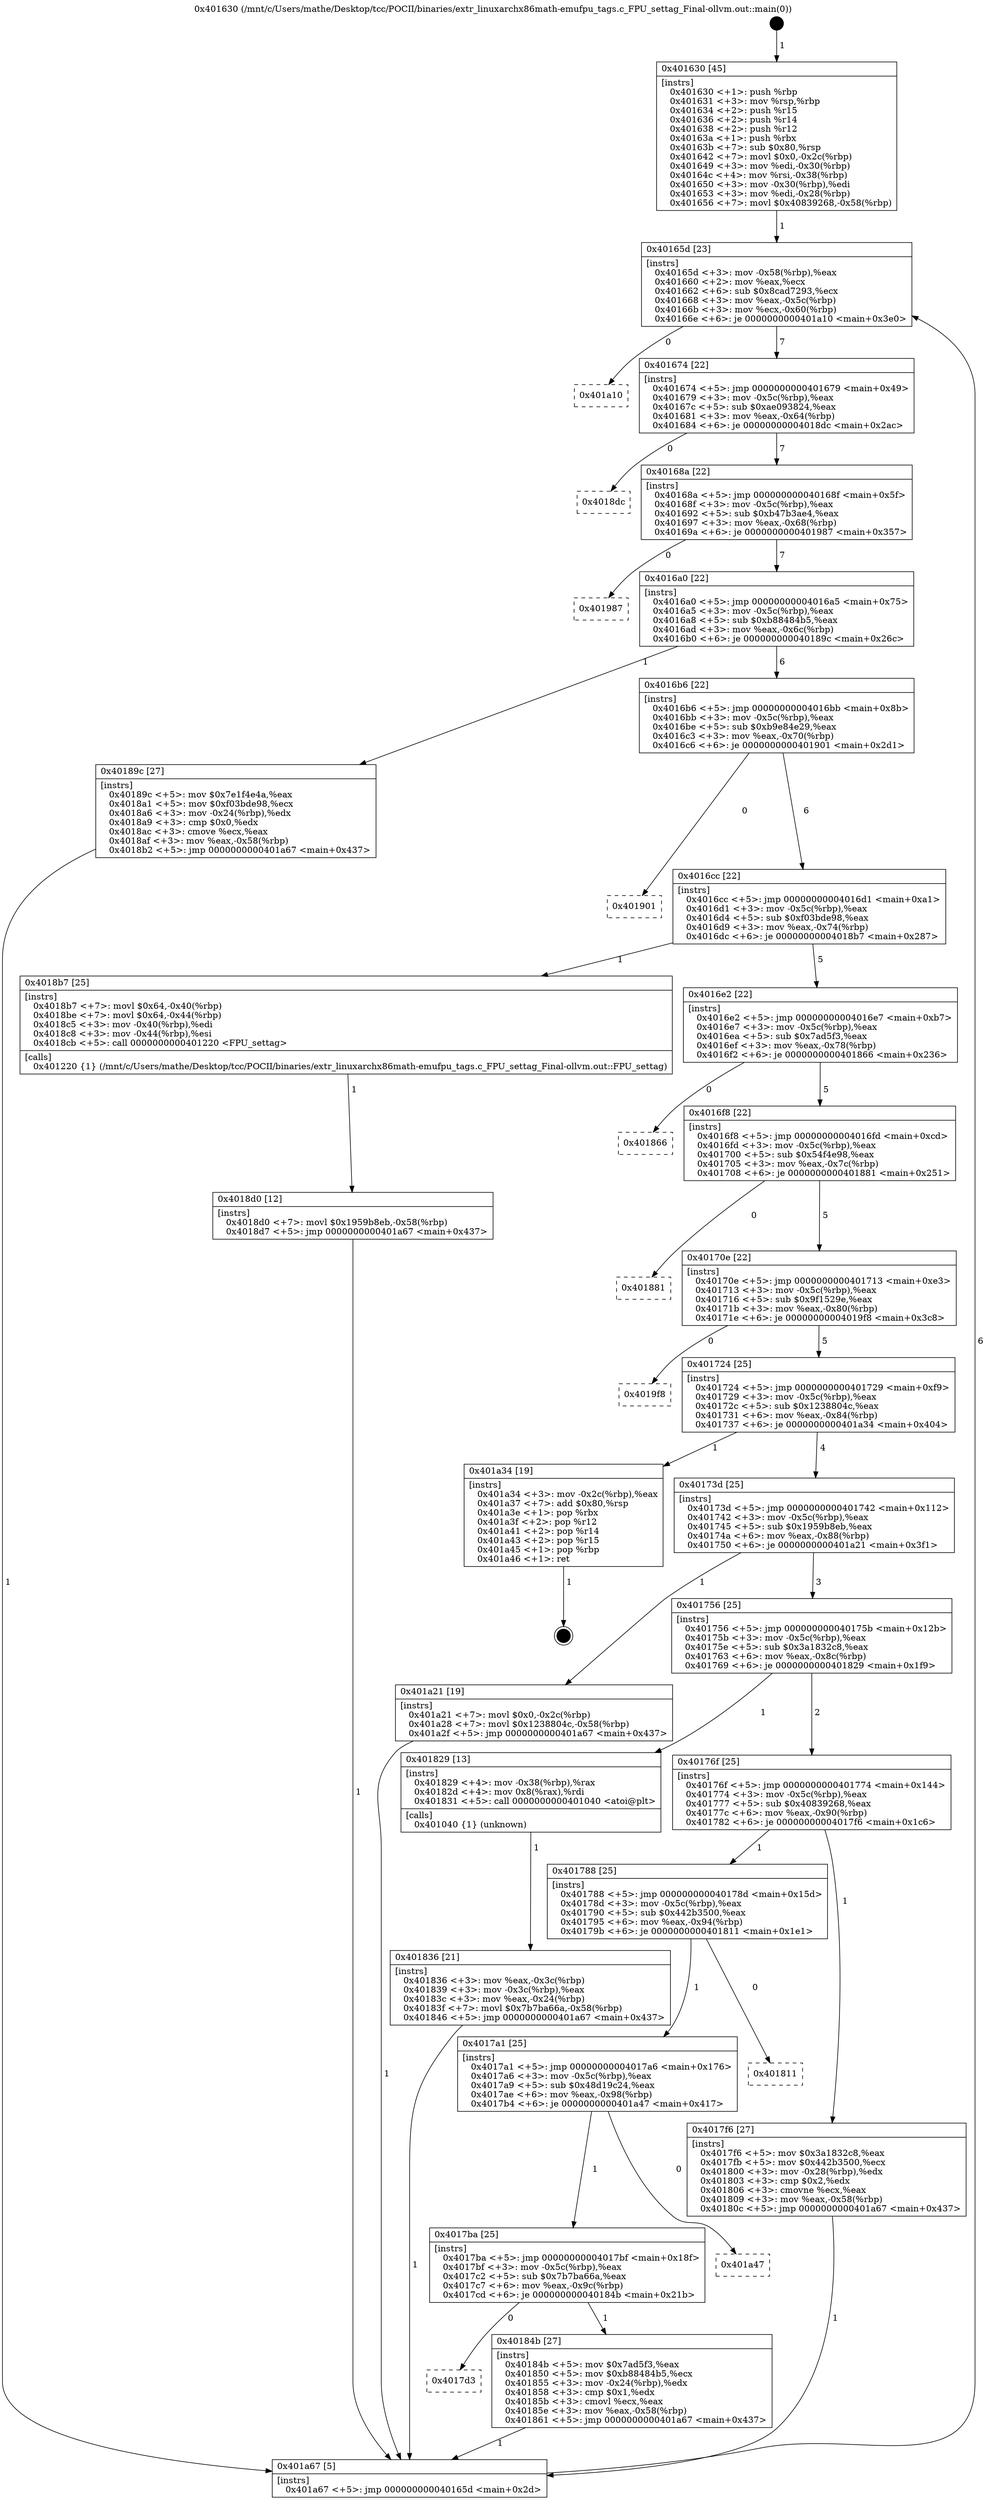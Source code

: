 digraph "0x401630" {
  label = "0x401630 (/mnt/c/Users/mathe/Desktop/tcc/POCII/binaries/extr_linuxarchx86math-emufpu_tags.c_FPU_settag_Final-ollvm.out::main(0))"
  labelloc = "t"
  node[shape=record]

  Entry [label="",width=0.3,height=0.3,shape=circle,fillcolor=black,style=filled]
  "0x40165d" [label="{
     0x40165d [23]\l
     | [instrs]\l
     &nbsp;&nbsp;0x40165d \<+3\>: mov -0x58(%rbp),%eax\l
     &nbsp;&nbsp;0x401660 \<+2\>: mov %eax,%ecx\l
     &nbsp;&nbsp;0x401662 \<+6\>: sub $0x8cad7293,%ecx\l
     &nbsp;&nbsp;0x401668 \<+3\>: mov %eax,-0x5c(%rbp)\l
     &nbsp;&nbsp;0x40166b \<+3\>: mov %ecx,-0x60(%rbp)\l
     &nbsp;&nbsp;0x40166e \<+6\>: je 0000000000401a10 \<main+0x3e0\>\l
  }"]
  "0x401a10" [label="{
     0x401a10\l
  }", style=dashed]
  "0x401674" [label="{
     0x401674 [22]\l
     | [instrs]\l
     &nbsp;&nbsp;0x401674 \<+5\>: jmp 0000000000401679 \<main+0x49\>\l
     &nbsp;&nbsp;0x401679 \<+3\>: mov -0x5c(%rbp),%eax\l
     &nbsp;&nbsp;0x40167c \<+5\>: sub $0xae093824,%eax\l
     &nbsp;&nbsp;0x401681 \<+3\>: mov %eax,-0x64(%rbp)\l
     &nbsp;&nbsp;0x401684 \<+6\>: je 00000000004018dc \<main+0x2ac\>\l
  }"]
  Exit [label="",width=0.3,height=0.3,shape=circle,fillcolor=black,style=filled,peripheries=2]
  "0x4018dc" [label="{
     0x4018dc\l
  }", style=dashed]
  "0x40168a" [label="{
     0x40168a [22]\l
     | [instrs]\l
     &nbsp;&nbsp;0x40168a \<+5\>: jmp 000000000040168f \<main+0x5f\>\l
     &nbsp;&nbsp;0x40168f \<+3\>: mov -0x5c(%rbp),%eax\l
     &nbsp;&nbsp;0x401692 \<+5\>: sub $0xb47b3ae4,%eax\l
     &nbsp;&nbsp;0x401697 \<+3\>: mov %eax,-0x68(%rbp)\l
     &nbsp;&nbsp;0x40169a \<+6\>: je 0000000000401987 \<main+0x357\>\l
  }"]
  "0x4018d0" [label="{
     0x4018d0 [12]\l
     | [instrs]\l
     &nbsp;&nbsp;0x4018d0 \<+7\>: movl $0x1959b8eb,-0x58(%rbp)\l
     &nbsp;&nbsp;0x4018d7 \<+5\>: jmp 0000000000401a67 \<main+0x437\>\l
  }"]
  "0x401987" [label="{
     0x401987\l
  }", style=dashed]
  "0x4016a0" [label="{
     0x4016a0 [22]\l
     | [instrs]\l
     &nbsp;&nbsp;0x4016a0 \<+5\>: jmp 00000000004016a5 \<main+0x75\>\l
     &nbsp;&nbsp;0x4016a5 \<+3\>: mov -0x5c(%rbp),%eax\l
     &nbsp;&nbsp;0x4016a8 \<+5\>: sub $0xb88484b5,%eax\l
     &nbsp;&nbsp;0x4016ad \<+3\>: mov %eax,-0x6c(%rbp)\l
     &nbsp;&nbsp;0x4016b0 \<+6\>: je 000000000040189c \<main+0x26c\>\l
  }"]
  "0x4017d3" [label="{
     0x4017d3\l
  }", style=dashed]
  "0x40189c" [label="{
     0x40189c [27]\l
     | [instrs]\l
     &nbsp;&nbsp;0x40189c \<+5\>: mov $0x7e1f4e4a,%eax\l
     &nbsp;&nbsp;0x4018a1 \<+5\>: mov $0xf03bde98,%ecx\l
     &nbsp;&nbsp;0x4018a6 \<+3\>: mov -0x24(%rbp),%edx\l
     &nbsp;&nbsp;0x4018a9 \<+3\>: cmp $0x0,%edx\l
     &nbsp;&nbsp;0x4018ac \<+3\>: cmove %ecx,%eax\l
     &nbsp;&nbsp;0x4018af \<+3\>: mov %eax,-0x58(%rbp)\l
     &nbsp;&nbsp;0x4018b2 \<+5\>: jmp 0000000000401a67 \<main+0x437\>\l
  }"]
  "0x4016b6" [label="{
     0x4016b6 [22]\l
     | [instrs]\l
     &nbsp;&nbsp;0x4016b6 \<+5\>: jmp 00000000004016bb \<main+0x8b\>\l
     &nbsp;&nbsp;0x4016bb \<+3\>: mov -0x5c(%rbp),%eax\l
     &nbsp;&nbsp;0x4016be \<+5\>: sub $0xb9e84e29,%eax\l
     &nbsp;&nbsp;0x4016c3 \<+3\>: mov %eax,-0x70(%rbp)\l
     &nbsp;&nbsp;0x4016c6 \<+6\>: je 0000000000401901 \<main+0x2d1\>\l
  }"]
  "0x40184b" [label="{
     0x40184b [27]\l
     | [instrs]\l
     &nbsp;&nbsp;0x40184b \<+5\>: mov $0x7ad5f3,%eax\l
     &nbsp;&nbsp;0x401850 \<+5\>: mov $0xb88484b5,%ecx\l
     &nbsp;&nbsp;0x401855 \<+3\>: mov -0x24(%rbp),%edx\l
     &nbsp;&nbsp;0x401858 \<+3\>: cmp $0x1,%edx\l
     &nbsp;&nbsp;0x40185b \<+3\>: cmovl %ecx,%eax\l
     &nbsp;&nbsp;0x40185e \<+3\>: mov %eax,-0x58(%rbp)\l
     &nbsp;&nbsp;0x401861 \<+5\>: jmp 0000000000401a67 \<main+0x437\>\l
  }"]
  "0x401901" [label="{
     0x401901\l
  }", style=dashed]
  "0x4016cc" [label="{
     0x4016cc [22]\l
     | [instrs]\l
     &nbsp;&nbsp;0x4016cc \<+5\>: jmp 00000000004016d1 \<main+0xa1\>\l
     &nbsp;&nbsp;0x4016d1 \<+3\>: mov -0x5c(%rbp),%eax\l
     &nbsp;&nbsp;0x4016d4 \<+5\>: sub $0xf03bde98,%eax\l
     &nbsp;&nbsp;0x4016d9 \<+3\>: mov %eax,-0x74(%rbp)\l
     &nbsp;&nbsp;0x4016dc \<+6\>: je 00000000004018b7 \<main+0x287\>\l
  }"]
  "0x4017ba" [label="{
     0x4017ba [25]\l
     | [instrs]\l
     &nbsp;&nbsp;0x4017ba \<+5\>: jmp 00000000004017bf \<main+0x18f\>\l
     &nbsp;&nbsp;0x4017bf \<+3\>: mov -0x5c(%rbp),%eax\l
     &nbsp;&nbsp;0x4017c2 \<+5\>: sub $0x7b7ba66a,%eax\l
     &nbsp;&nbsp;0x4017c7 \<+6\>: mov %eax,-0x9c(%rbp)\l
     &nbsp;&nbsp;0x4017cd \<+6\>: je 000000000040184b \<main+0x21b\>\l
  }"]
  "0x4018b7" [label="{
     0x4018b7 [25]\l
     | [instrs]\l
     &nbsp;&nbsp;0x4018b7 \<+7\>: movl $0x64,-0x40(%rbp)\l
     &nbsp;&nbsp;0x4018be \<+7\>: movl $0x64,-0x44(%rbp)\l
     &nbsp;&nbsp;0x4018c5 \<+3\>: mov -0x40(%rbp),%edi\l
     &nbsp;&nbsp;0x4018c8 \<+3\>: mov -0x44(%rbp),%esi\l
     &nbsp;&nbsp;0x4018cb \<+5\>: call 0000000000401220 \<FPU_settag\>\l
     | [calls]\l
     &nbsp;&nbsp;0x401220 \{1\} (/mnt/c/Users/mathe/Desktop/tcc/POCII/binaries/extr_linuxarchx86math-emufpu_tags.c_FPU_settag_Final-ollvm.out::FPU_settag)\l
  }"]
  "0x4016e2" [label="{
     0x4016e2 [22]\l
     | [instrs]\l
     &nbsp;&nbsp;0x4016e2 \<+5\>: jmp 00000000004016e7 \<main+0xb7\>\l
     &nbsp;&nbsp;0x4016e7 \<+3\>: mov -0x5c(%rbp),%eax\l
     &nbsp;&nbsp;0x4016ea \<+5\>: sub $0x7ad5f3,%eax\l
     &nbsp;&nbsp;0x4016ef \<+3\>: mov %eax,-0x78(%rbp)\l
     &nbsp;&nbsp;0x4016f2 \<+6\>: je 0000000000401866 \<main+0x236\>\l
  }"]
  "0x401a47" [label="{
     0x401a47\l
  }", style=dashed]
  "0x401866" [label="{
     0x401866\l
  }", style=dashed]
  "0x4016f8" [label="{
     0x4016f8 [22]\l
     | [instrs]\l
     &nbsp;&nbsp;0x4016f8 \<+5\>: jmp 00000000004016fd \<main+0xcd\>\l
     &nbsp;&nbsp;0x4016fd \<+3\>: mov -0x5c(%rbp),%eax\l
     &nbsp;&nbsp;0x401700 \<+5\>: sub $0x54f4e98,%eax\l
     &nbsp;&nbsp;0x401705 \<+3\>: mov %eax,-0x7c(%rbp)\l
     &nbsp;&nbsp;0x401708 \<+6\>: je 0000000000401881 \<main+0x251\>\l
  }"]
  "0x4017a1" [label="{
     0x4017a1 [25]\l
     | [instrs]\l
     &nbsp;&nbsp;0x4017a1 \<+5\>: jmp 00000000004017a6 \<main+0x176\>\l
     &nbsp;&nbsp;0x4017a6 \<+3\>: mov -0x5c(%rbp),%eax\l
     &nbsp;&nbsp;0x4017a9 \<+5\>: sub $0x48d19c24,%eax\l
     &nbsp;&nbsp;0x4017ae \<+6\>: mov %eax,-0x98(%rbp)\l
     &nbsp;&nbsp;0x4017b4 \<+6\>: je 0000000000401a47 \<main+0x417\>\l
  }"]
  "0x401881" [label="{
     0x401881\l
  }", style=dashed]
  "0x40170e" [label="{
     0x40170e [22]\l
     | [instrs]\l
     &nbsp;&nbsp;0x40170e \<+5\>: jmp 0000000000401713 \<main+0xe3\>\l
     &nbsp;&nbsp;0x401713 \<+3\>: mov -0x5c(%rbp),%eax\l
     &nbsp;&nbsp;0x401716 \<+5\>: sub $0x9f1529e,%eax\l
     &nbsp;&nbsp;0x40171b \<+3\>: mov %eax,-0x80(%rbp)\l
     &nbsp;&nbsp;0x40171e \<+6\>: je 00000000004019f8 \<main+0x3c8\>\l
  }"]
  "0x401811" [label="{
     0x401811\l
  }", style=dashed]
  "0x4019f8" [label="{
     0x4019f8\l
  }", style=dashed]
  "0x401724" [label="{
     0x401724 [25]\l
     | [instrs]\l
     &nbsp;&nbsp;0x401724 \<+5\>: jmp 0000000000401729 \<main+0xf9\>\l
     &nbsp;&nbsp;0x401729 \<+3\>: mov -0x5c(%rbp),%eax\l
     &nbsp;&nbsp;0x40172c \<+5\>: sub $0x1238804c,%eax\l
     &nbsp;&nbsp;0x401731 \<+6\>: mov %eax,-0x84(%rbp)\l
     &nbsp;&nbsp;0x401737 \<+6\>: je 0000000000401a34 \<main+0x404\>\l
  }"]
  "0x401836" [label="{
     0x401836 [21]\l
     | [instrs]\l
     &nbsp;&nbsp;0x401836 \<+3\>: mov %eax,-0x3c(%rbp)\l
     &nbsp;&nbsp;0x401839 \<+3\>: mov -0x3c(%rbp),%eax\l
     &nbsp;&nbsp;0x40183c \<+3\>: mov %eax,-0x24(%rbp)\l
     &nbsp;&nbsp;0x40183f \<+7\>: movl $0x7b7ba66a,-0x58(%rbp)\l
     &nbsp;&nbsp;0x401846 \<+5\>: jmp 0000000000401a67 \<main+0x437\>\l
  }"]
  "0x401a34" [label="{
     0x401a34 [19]\l
     | [instrs]\l
     &nbsp;&nbsp;0x401a34 \<+3\>: mov -0x2c(%rbp),%eax\l
     &nbsp;&nbsp;0x401a37 \<+7\>: add $0x80,%rsp\l
     &nbsp;&nbsp;0x401a3e \<+1\>: pop %rbx\l
     &nbsp;&nbsp;0x401a3f \<+2\>: pop %r12\l
     &nbsp;&nbsp;0x401a41 \<+2\>: pop %r14\l
     &nbsp;&nbsp;0x401a43 \<+2\>: pop %r15\l
     &nbsp;&nbsp;0x401a45 \<+1\>: pop %rbp\l
     &nbsp;&nbsp;0x401a46 \<+1\>: ret\l
  }"]
  "0x40173d" [label="{
     0x40173d [25]\l
     | [instrs]\l
     &nbsp;&nbsp;0x40173d \<+5\>: jmp 0000000000401742 \<main+0x112\>\l
     &nbsp;&nbsp;0x401742 \<+3\>: mov -0x5c(%rbp),%eax\l
     &nbsp;&nbsp;0x401745 \<+5\>: sub $0x1959b8eb,%eax\l
     &nbsp;&nbsp;0x40174a \<+6\>: mov %eax,-0x88(%rbp)\l
     &nbsp;&nbsp;0x401750 \<+6\>: je 0000000000401a21 \<main+0x3f1\>\l
  }"]
  "0x401630" [label="{
     0x401630 [45]\l
     | [instrs]\l
     &nbsp;&nbsp;0x401630 \<+1\>: push %rbp\l
     &nbsp;&nbsp;0x401631 \<+3\>: mov %rsp,%rbp\l
     &nbsp;&nbsp;0x401634 \<+2\>: push %r15\l
     &nbsp;&nbsp;0x401636 \<+2\>: push %r14\l
     &nbsp;&nbsp;0x401638 \<+2\>: push %r12\l
     &nbsp;&nbsp;0x40163a \<+1\>: push %rbx\l
     &nbsp;&nbsp;0x40163b \<+7\>: sub $0x80,%rsp\l
     &nbsp;&nbsp;0x401642 \<+7\>: movl $0x0,-0x2c(%rbp)\l
     &nbsp;&nbsp;0x401649 \<+3\>: mov %edi,-0x30(%rbp)\l
     &nbsp;&nbsp;0x40164c \<+4\>: mov %rsi,-0x38(%rbp)\l
     &nbsp;&nbsp;0x401650 \<+3\>: mov -0x30(%rbp),%edi\l
     &nbsp;&nbsp;0x401653 \<+3\>: mov %edi,-0x28(%rbp)\l
     &nbsp;&nbsp;0x401656 \<+7\>: movl $0x40839268,-0x58(%rbp)\l
  }"]
  "0x401a21" [label="{
     0x401a21 [19]\l
     | [instrs]\l
     &nbsp;&nbsp;0x401a21 \<+7\>: movl $0x0,-0x2c(%rbp)\l
     &nbsp;&nbsp;0x401a28 \<+7\>: movl $0x1238804c,-0x58(%rbp)\l
     &nbsp;&nbsp;0x401a2f \<+5\>: jmp 0000000000401a67 \<main+0x437\>\l
  }"]
  "0x401756" [label="{
     0x401756 [25]\l
     | [instrs]\l
     &nbsp;&nbsp;0x401756 \<+5\>: jmp 000000000040175b \<main+0x12b\>\l
     &nbsp;&nbsp;0x40175b \<+3\>: mov -0x5c(%rbp),%eax\l
     &nbsp;&nbsp;0x40175e \<+5\>: sub $0x3a1832c8,%eax\l
     &nbsp;&nbsp;0x401763 \<+6\>: mov %eax,-0x8c(%rbp)\l
     &nbsp;&nbsp;0x401769 \<+6\>: je 0000000000401829 \<main+0x1f9\>\l
  }"]
  "0x401a67" [label="{
     0x401a67 [5]\l
     | [instrs]\l
     &nbsp;&nbsp;0x401a67 \<+5\>: jmp 000000000040165d \<main+0x2d\>\l
  }"]
  "0x401829" [label="{
     0x401829 [13]\l
     | [instrs]\l
     &nbsp;&nbsp;0x401829 \<+4\>: mov -0x38(%rbp),%rax\l
     &nbsp;&nbsp;0x40182d \<+4\>: mov 0x8(%rax),%rdi\l
     &nbsp;&nbsp;0x401831 \<+5\>: call 0000000000401040 \<atoi@plt\>\l
     | [calls]\l
     &nbsp;&nbsp;0x401040 \{1\} (unknown)\l
  }"]
  "0x40176f" [label="{
     0x40176f [25]\l
     | [instrs]\l
     &nbsp;&nbsp;0x40176f \<+5\>: jmp 0000000000401774 \<main+0x144\>\l
     &nbsp;&nbsp;0x401774 \<+3\>: mov -0x5c(%rbp),%eax\l
     &nbsp;&nbsp;0x401777 \<+5\>: sub $0x40839268,%eax\l
     &nbsp;&nbsp;0x40177c \<+6\>: mov %eax,-0x90(%rbp)\l
     &nbsp;&nbsp;0x401782 \<+6\>: je 00000000004017f6 \<main+0x1c6\>\l
  }"]
  "0x401788" [label="{
     0x401788 [25]\l
     | [instrs]\l
     &nbsp;&nbsp;0x401788 \<+5\>: jmp 000000000040178d \<main+0x15d\>\l
     &nbsp;&nbsp;0x40178d \<+3\>: mov -0x5c(%rbp),%eax\l
     &nbsp;&nbsp;0x401790 \<+5\>: sub $0x442b3500,%eax\l
     &nbsp;&nbsp;0x401795 \<+6\>: mov %eax,-0x94(%rbp)\l
     &nbsp;&nbsp;0x40179b \<+6\>: je 0000000000401811 \<main+0x1e1\>\l
  }"]
  "0x4017f6" [label="{
     0x4017f6 [27]\l
     | [instrs]\l
     &nbsp;&nbsp;0x4017f6 \<+5\>: mov $0x3a1832c8,%eax\l
     &nbsp;&nbsp;0x4017fb \<+5\>: mov $0x442b3500,%ecx\l
     &nbsp;&nbsp;0x401800 \<+3\>: mov -0x28(%rbp),%edx\l
     &nbsp;&nbsp;0x401803 \<+3\>: cmp $0x2,%edx\l
     &nbsp;&nbsp;0x401806 \<+3\>: cmovne %ecx,%eax\l
     &nbsp;&nbsp;0x401809 \<+3\>: mov %eax,-0x58(%rbp)\l
     &nbsp;&nbsp;0x40180c \<+5\>: jmp 0000000000401a67 \<main+0x437\>\l
  }"]
  Entry -> "0x401630" [label=" 1"]
  "0x40165d" -> "0x401a10" [label=" 0"]
  "0x40165d" -> "0x401674" [label=" 7"]
  "0x401a34" -> Exit [label=" 1"]
  "0x401674" -> "0x4018dc" [label=" 0"]
  "0x401674" -> "0x40168a" [label=" 7"]
  "0x401a21" -> "0x401a67" [label=" 1"]
  "0x40168a" -> "0x401987" [label=" 0"]
  "0x40168a" -> "0x4016a0" [label=" 7"]
  "0x4018d0" -> "0x401a67" [label=" 1"]
  "0x4016a0" -> "0x40189c" [label=" 1"]
  "0x4016a0" -> "0x4016b6" [label=" 6"]
  "0x4018b7" -> "0x4018d0" [label=" 1"]
  "0x4016b6" -> "0x401901" [label=" 0"]
  "0x4016b6" -> "0x4016cc" [label=" 6"]
  "0x40189c" -> "0x401a67" [label=" 1"]
  "0x4016cc" -> "0x4018b7" [label=" 1"]
  "0x4016cc" -> "0x4016e2" [label=" 5"]
  "0x4017ba" -> "0x4017d3" [label=" 0"]
  "0x4016e2" -> "0x401866" [label=" 0"]
  "0x4016e2" -> "0x4016f8" [label=" 5"]
  "0x4017ba" -> "0x40184b" [label=" 1"]
  "0x4016f8" -> "0x401881" [label=" 0"]
  "0x4016f8" -> "0x40170e" [label=" 5"]
  "0x4017a1" -> "0x4017ba" [label=" 1"]
  "0x40170e" -> "0x4019f8" [label=" 0"]
  "0x40170e" -> "0x401724" [label=" 5"]
  "0x4017a1" -> "0x401a47" [label=" 0"]
  "0x401724" -> "0x401a34" [label=" 1"]
  "0x401724" -> "0x40173d" [label=" 4"]
  "0x401788" -> "0x4017a1" [label=" 1"]
  "0x40173d" -> "0x401a21" [label=" 1"]
  "0x40173d" -> "0x401756" [label=" 3"]
  "0x401788" -> "0x401811" [label=" 0"]
  "0x401756" -> "0x401829" [label=" 1"]
  "0x401756" -> "0x40176f" [label=" 2"]
  "0x40184b" -> "0x401a67" [label=" 1"]
  "0x40176f" -> "0x4017f6" [label=" 1"]
  "0x40176f" -> "0x401788" [label=" 1"]
  "0x4017f6" -> "0x401a67" [label=" 1"]
  "0x401630" -> "0x40165d" [label=" 1"]
  "0x401a67" -> "0x40165d" [label=" 6"]
  "0x401829" -> "0x401836" [label=" 1"]
  "0x401836" -> "0x401a67" [label=" 1"]
}
